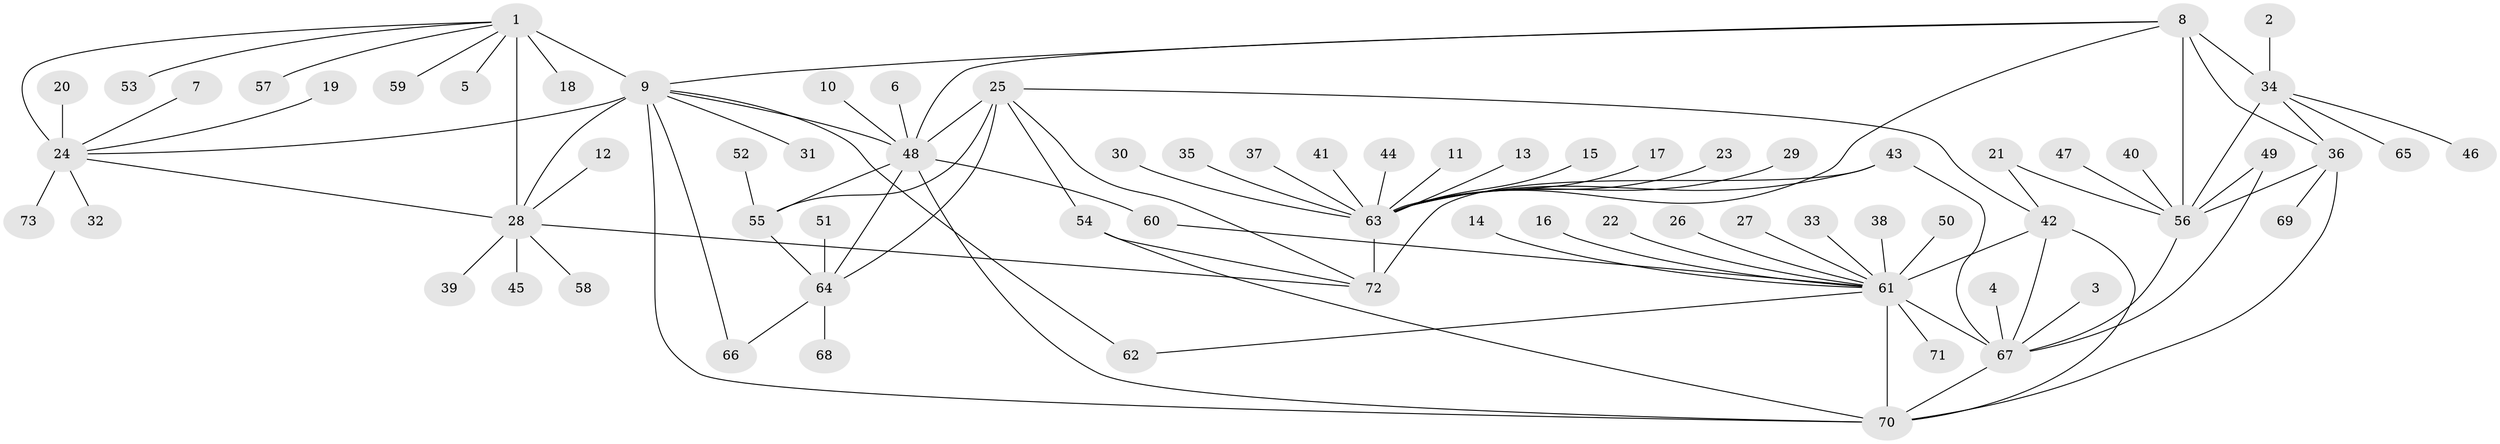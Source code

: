 // original degree distribution, {13: 0.020689655172413793, 6: 0.020689655172413793, 14: 0.013793103448275862, 10: 0.034482758620689655, 7: 0.041379310344827586, 9: 0.041379310344827586, 11: 0.034482758620689655, 12: 0.006896551724137931, 8: 0.027586206896551724, 1: 0.593103448275862, 2: 0.1310344827586207, 4: 0.006896551724137931, 3: 0.027586206896551724}
// Generated by graph-tools (version 1.1) at 2025/02/03/09/25 03:02:52]
// undirected, 73 vertices, 100 edges
graph export_dot {
graph [start="1"]
  node [color=gray90,style=filled];
  1;
  2;
  3;
  4;
  5;
  6;
  7;
  8;
  9;
  10;
  11;
  12;
  13;
  14;
  15;
  16;
  17;
  18;
  19;
  20;
  21;
  22;
  23;
  24;
  25;
  26;
  27;
  28;
  29;
  30;
  31;
  32;
  33;
  34;
  35;
  36;
  37;
  38;
  39;
  40;
  41;
  42;
  43;
  44;
  45;
  46;
  47;
  48;
  49;
  50;
  51;
  52;
  53;
  54;
  55;
  56;
  57;
  58;
  59;
  60;
  61;
  62;
  63;
  64;
  65;
  66;
  67;
  68;
  69;
  70;
  71;
  72;
  73;
  1 -- 5 [weight=1.0];
  1 -- 9 [weight=4.0];
  1 -- 18 [weight=1.0];
  1 -- 24 [weight=4.0];
  1 -- 28 [weight=4.0];
  1 -- 53 [weight=1.0];
  1 -- 57 [weight=1.0];
  1 -- 59 [weight=1.0];
  2 -- 34 [weight=1.0];
  3 -- 67 [weight=1.0];
  4 -- 67 [weight=1.0];
  6 -- 48 [weight=1.0];
  7 -- 24 [weight=1.0];
  8 -- 9 [weight=1.0];
  8 -- 34 [weight=2.0];
  8 -- 36 [weight=2.0];
  8 -- 48 [weight=1.0];
  8 -- 56 [weight=6.0];
  8 -- 63 [weight=1.0];
  9 -- 24 [weight=1.0];
  9 -- 28 [weight=1.0];
  9 -- 31 [weight=1.0];
  9 -- 48 [weight=1.0];
  9 -- 62 [weight=1.0];
  9 -- 66 [weight=1.0];
  9 -- 70 [weight=1.0];
  10 -- 48 [weight=1.0];
  11 -- 63 [weight=1.0];
  12 -- 28 [weight=1.0];
  13 -- 63 [weight=1.0];
  14 -- 61 [weight=1.0];
  15 -- 63 [weight=1.0];
  16 -- 61 [weight=1.0];
  17 -- 63 [weight=1.0];
  19 -- 24 [weight=1.0];
  20 -- 24 [weight=1.0];
  21 -- 42 [weight=1.0];
  21 -- 56 [weight=1.0];
  22 -- 61 [weight=1.0];
  23 -- 63 [weight=1.0];
  24 -- 28 [weight=1.0];
  24 -- 32 [weight=1.0];
  24 -- 73 [weight=1.0];
  25 -- 42 [weight=1.0];
  25 -- 48 [weight=4.0];
  25 -- 54 [weight=1.0];
  25 -- 55 [weight=1.0];
  25 -- 64 [weight=1.0];
  25 -- 72 [weight=1.0];
  26 -- 61 [weight=1.0];
  27 -- 61 [weight=1.0];
  28 -- 39 [weight=1.0];
  28 -- 45 [weight=1.0];
  28 -- 58 [weight=1.0];
  28 -- 72 [weight=1.0];
  29 -- 63 [weight=1.0];
  30 -- 63 [weight=1.0];
  33 -- 61 [weight=1.0];
  34 -- 36 [weight=1.0];
  34 -- 46 [weight=1.0];
  34 -- 56 [weight=3.0];
  34 -- 65 [weight=1.0];
  35 -- 63 [weight=1.0];
  36 -- 56 [weight=3.0];
  36 -- 69 [weight=1.0];
  36 -- 70 [weight=1.0];
  37 -- 63 [weight=1.0];
  38 -- 61 [weight=1.0];
  40 -- 56 [weight=1.0];
  41 -- 63 [weight=1.0];
  42 -- 61 [weight=6.0];
  42 -- 67 [weight=2.0];
  42 -- 70 [weight=2.0];
  43 -- 63 [weight=5.0];
  43 -- 67 [weight=1.0];
  43 -- 72 [weight=1.0];
  44 -- 63 [weight=1.0];
  47 -- 56 [weight=1.0];
  48 -- 55 [weight=4.0];
  48 -- 60 [weight=1.0];
  48 -- 64 [weight=4.0];
  48 -- 70 [weight=2.0];
  49 -- 56 [weight=1.0];
  49 -- 67 [weight=1.0];
  50 -- 61 [weight=1.0];
  51 -- 64 [weight=1.0];
  52 -- 55 [weight=1.0];
  54 -- 70 [weight=1.0];
  54 -- 72 [weight=1.0];
  55 -- 64 [weight=1.0];
  56 -- 67 [weight=1.0];
  60 -- 61 [weight=1.0];
  61 -- 62 [weight=1.0];
  61 -- 67 [weight=3.0];
  61 -- 70 [weight=3.0];
  61 -- 71 [weight=1.0];
  63 -- 72 [weight=5.0];
  64 -- 66 [weight=1.0];
  64 -- 68 [weight=1.0];
  67 -- 70 [weight=1.0];
}
